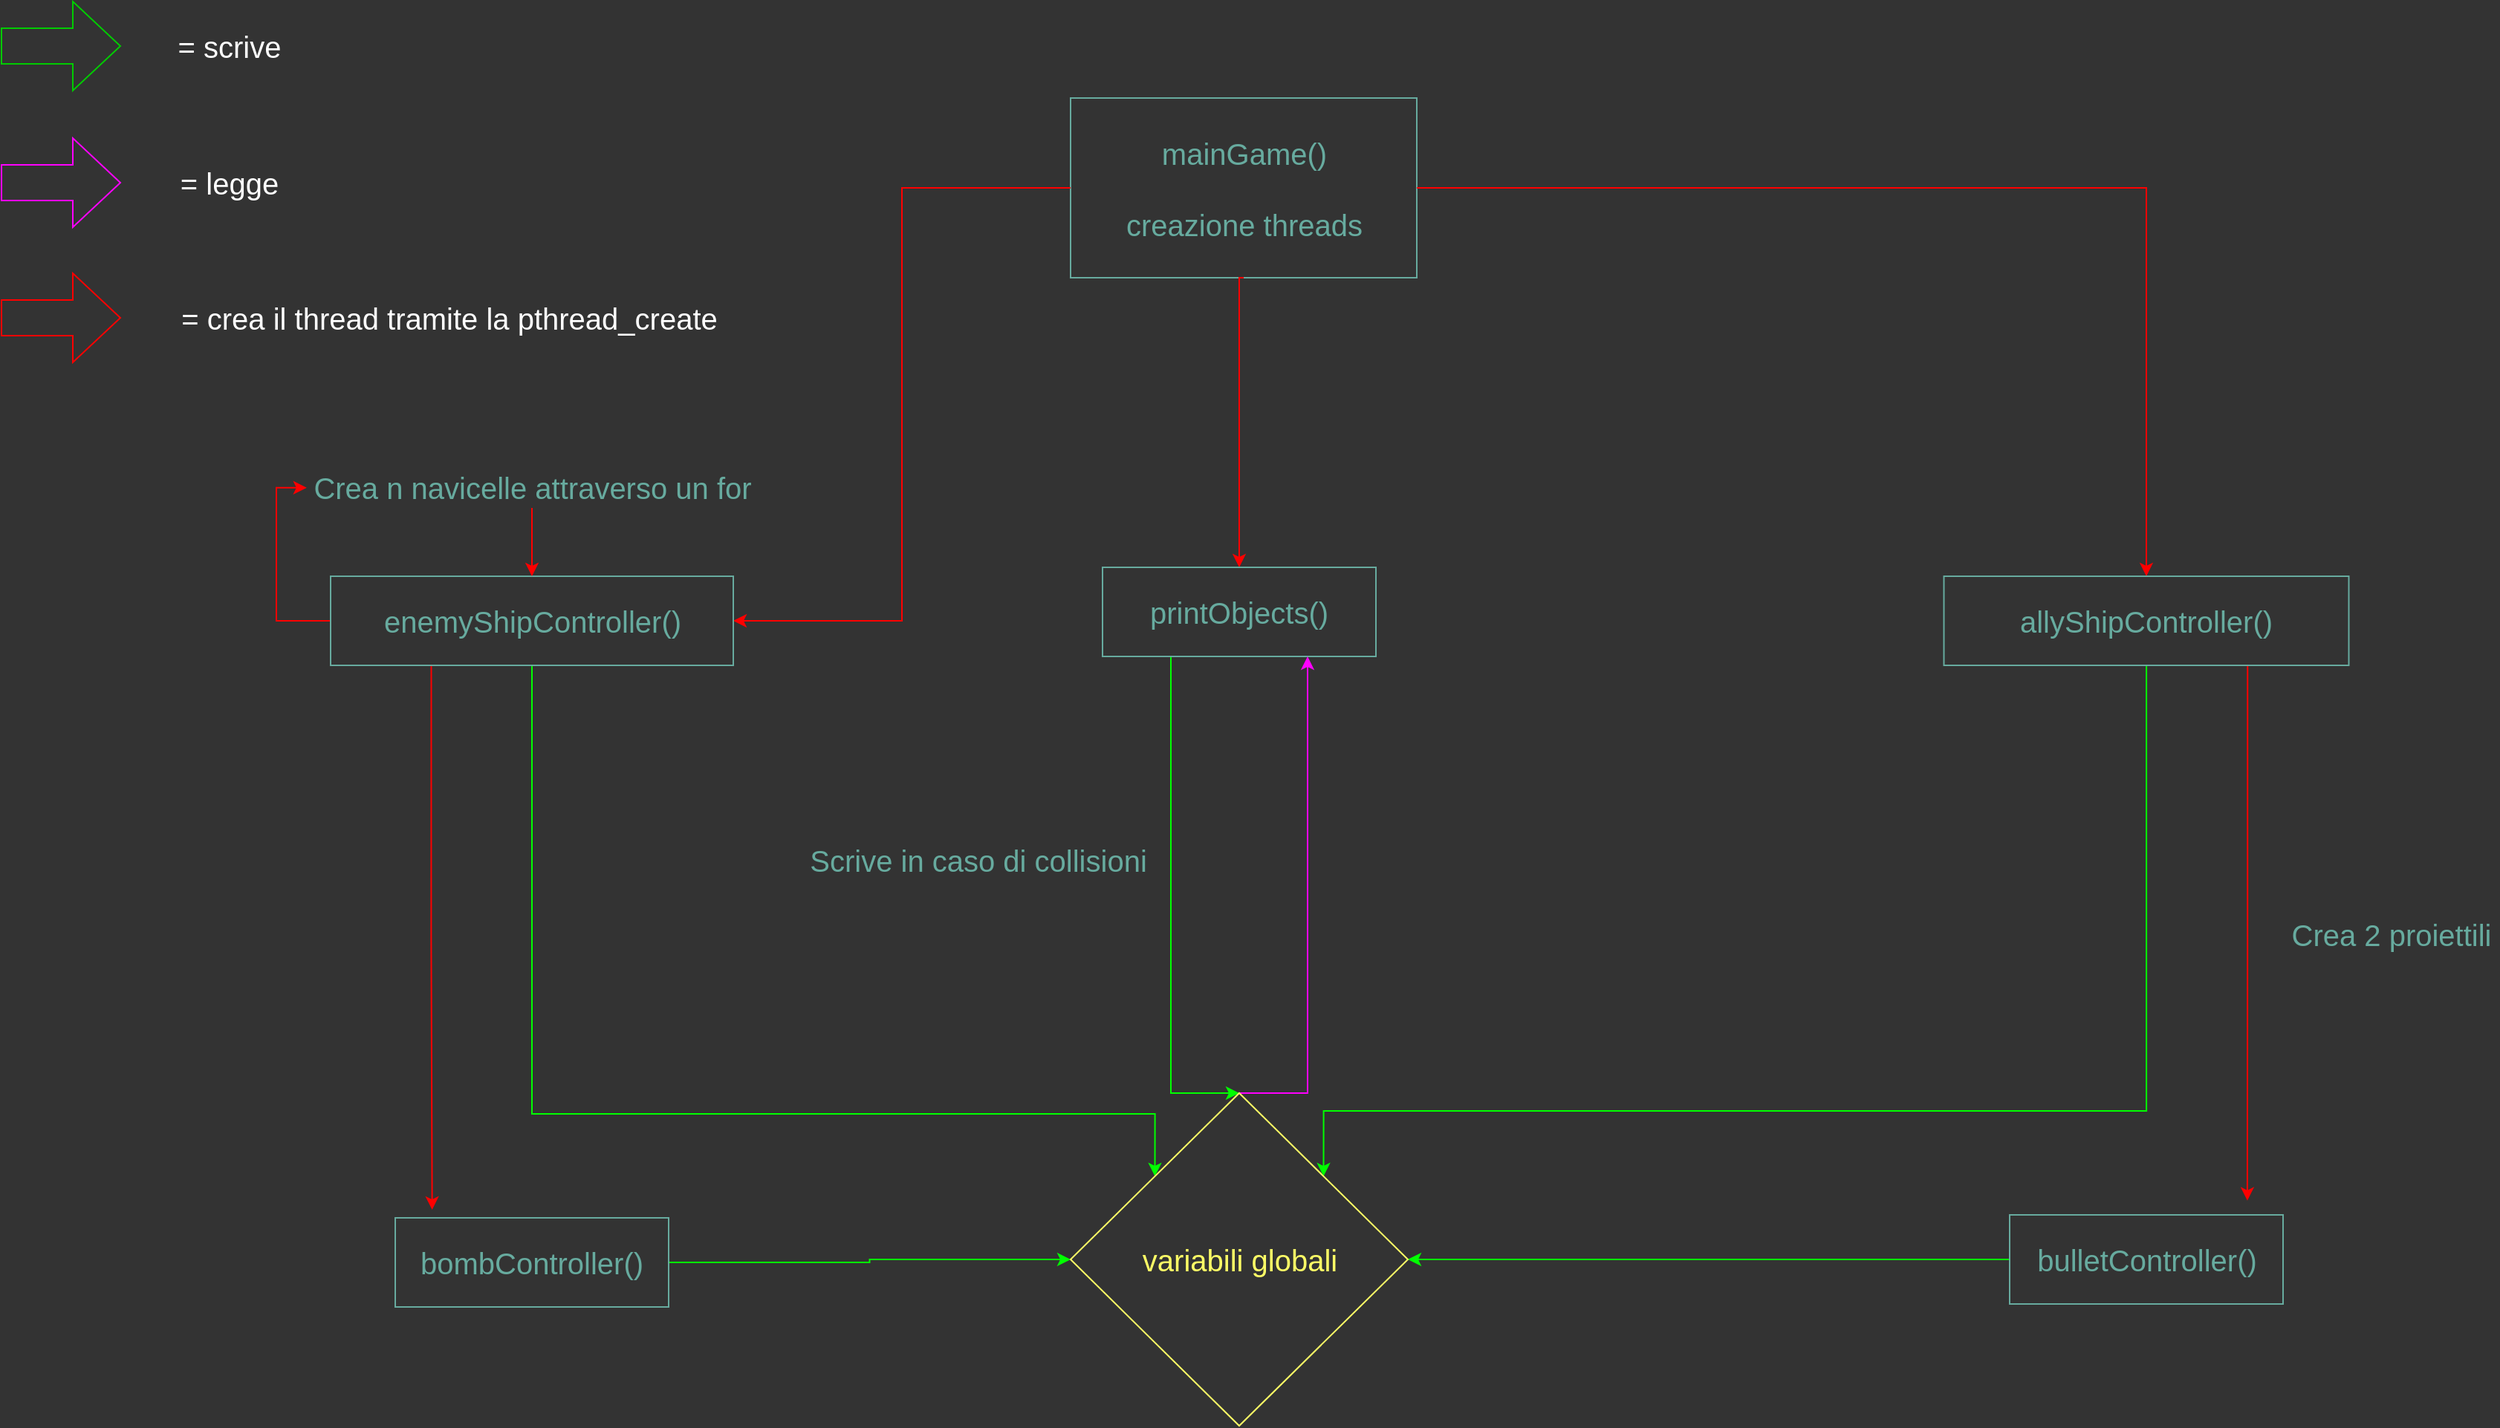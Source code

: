 <mxfile version="15.9.4" type="device"><diagram id="oOtS3LeUinIonREjGWab" name="Page-1"><mxGraphModel dx="2431" dy="1534" grid="0" gridSize="10" guides="1" tooltips="1" connect="1" arrows="1" fold="1" page="0" pageScale="1" pageWidth="1600" pageHeight="1200" background="#333333" math="0" shadow="0"><root><mxCell id="0"/><mxCell id="1" parent="0"/><mxCell id="560xliBjC_d70H9Ugip_-64" value="" style="shape=singleArrow;whiteSpace=wrap;html=1;arrowWidth=0.4;arrowSize=0.4;fontSize=20;fontColor=#FFFF66;strokeColor=#00CC00;fillColor=none;" parent="1" vertex="1"><mxGeometry x="-101" y="-14" width="80" height="60" as="geometry"/></mxCell><mxCell id="560xliBjC_d70H9Ugip_-65" value="= scrive" style="text;html=1;align=center;verticalAlign=middle;resizable=0;points=[];autosize=1;strokeColor=none;fillColor=none;fontSize=20;fontColor=#FFFFFF;" parent="1" vertex="1"><mxGeometry x="12" y="2" width="80" height="28" as="geometry"/></mxCell><mxCell id="560xliBjC_d70H9Ugip_-66" value="" style="shape=singleArrow;whiteSpace=wrap;html=1;arrowWidth=0.4;arrowSize=0.4;fontSize=20;fontColor=#FFFF66;strokeColor=#FF00FF;fillColor=none;" parent="1" vertex="1"><mxGeometry x="-101" y="78" width="80" height="60" as="geometry"/></mxCell><mxCell id="560xliBjC_d70H9Ugip_-67" value="= legge" style="text;html=1;align=center;verticalAlign=middle;resizable=0;points=[];autosize=1;strokeColor=none;fillColor=none;fontSize=20;fontColor=#FFFFFF;" parent="1" vertex="1"><mxGeometry x="14" y="94" width="76" height="28" as="geometry"/></mxCell><mxCell id="560xliBjC_d70H9Ugip_-106" value="mainGame()&lt;br&gt;&lt;br&gt;creazione threads&lt;br&gt;" style="rounded=0;whiteSpace=wrap;html=1;fillColor=none;strokeColor=#67AB9F;fontColor=#67AB9F;fontSize=20;" parent="1" vertex="1"><mxGeometry x="618.5" y="51" width="233" height="121" as="geometry"/></mxCell><mxCell id="560xliBjC_d70H9Ugip_-107" style="edgeStyle=orthogonalEdgeStyle;rounded=0;orthogonalLoop=1;jettySize=auto;html=1;exitX=0.5;exitY=1;exitDx=0;exitDy=0;entryX=0.5;entryY=0;entryDx=0;entryDy=0;fontSize=20;fontColor=#0000FF;strokeColor=#FF0000;" parent="1" source="560xliBjC_d70H9Ugip_-106" target="560xliBjC_d70H9Ugip_-109" edge="1"><mxGeometry relative="1" as="geometry"><mxPoint x="732" y="265.0" as="targetPoint"/><mxPoint x="732" y="247.0" as="sourcePoint"/><Array as="points"><mxPoint x="732" y="172"/></Array></mxGeometry></mxCell><mxCell id="GgNctNkDgazTRvdnGFS8-1" style="edgeStyle=orthogonalEdgeStyle;rounded=0;orthogonalLoop=1;jettySize=auto;html=1;entryX=1;entryY=0.5;entryDx=0;entryDy=0;strokeColor=#FF0000;exitX=0;exitY=0.5;exitDx=0;exitDy=0;" edge="1" parent="1" source="560xliBjC_d70H9Ugip_-106" target="560xliBjC_d70H9Ugip_-116"><mxGeometry relative="1" as="geometry"><mxPoint x="636.0" y="193.571" as="sourcePoint"/></mxGeometry></mxCell><mxCell id="GgNctNkDgazTRvdnGFS8-2" style="edgeStyle=orthogonalEdgeStyle;rounded=0;orthogonalLoop=1;jettySize=auto;html=1;entryX=0.5;entryY=0;entryDx=0;entryDy=0;strokeColor=#FF0000;exitX=1;exitY=0.5;exitDx=0;exitDy=0;" edge="1" parent="1" source="560xliBjC_d70H9Ugip_-106" target="560xliBjC_d70H9Ugip_-112"><mxGeometry relative="1" as="geometry"><mxPoint x="828.0" y="193.571" as="sourcePoint"/></mxGeometry></mxCell><mxCell id="GgNctNkDgazTRvdnGFS8-23" style="edgeStyle=orthogonalEdgeStyle;rounded=0;orthogonalLoop=1;jettySize=auto;html=1;exitX=0.25;exitY=1;exitDx=0;exitDy=0;entryX=0.5;entryY=0;entryDx=0;entryDy=0;strokeColor=#00FF00;" edge="1" parent="1" source="560xliBjC_d70H9Ugip_-109" target="560xliBjC_d70H9Ugip_-139"><mxGeometry relative="1" as="geometry"><Array as="points"><mxPoint x="686" y="721"/></Array></mxGeometry></mxCell><mxCell id="560xliBjC_d70H9Ugip_-109" value="printObjects()" style="rounded=0;whiteSpace=wrap;html=1;fillColor=none;strokeColor=#67AB9F;fontColor=#67AB9F;fontSize=20;" parent="1" vertex="1"><mxGeometry x="640" y="367" width="184" height="60" as="geometry"/></mxCell><mxCell id="GgNctNkDgazTRvdnGFS8-9" style="edgeStyle=orthogonalEdgeStyle;rounded=0;orthogonalLoop=1;jettySize=auto;html=1;entryX=1;entryY=0;entryDx=0;entryDy=0;strokeColor=#00FF00;" edge="1" parent="1" source="560xliBjC_d70H9Ugip_-112" target="560xliBjC_d70H9Ugip_-139"><mxGeometry relative="1" as="geometry"><Array as="points"><mxPoint x="1343" y="733"/><mxPoint x="789" y="733"/></Array></mxGeometry></mxCell><mxCell id="GgNctNkDgazTRvdnGFS8-12" style="edgeStyle=orthogonalEdgeStyle;rounded=0;orthogonalLoop=1;jettySize=auto;html=1;exitX=0.75;exitY=1;exitDx=0;exitDy=0;strokeColor=#FF0000;" edge="1" parent="1" source="560xliBjC_d70H9Ugip_-112"><mxGeometry relative="1" as="geometry"><mxPoint x="1410.462" y="793.385" as="targetPoint"/></mxGeometry></mxCell><mxCell id="560xliBjC_d70H9Ugip_-112" value="allyShipController()" style="rounded=0;whiteSpace=wrap;html=1;fillColor=none;strokeColor=#67AB9F;fontColor=#67AB9F;fontSize=20;" parent="1" vertex="1"><mxGeometry x="1206.25" y="373" width="272.5" height="60" as="geometry"/></mxCell><mxCell id="GgNctNkDgazTRvdnGFS8-10" style="edgeStyle=orthogonalEdgeStyle;rounded=0;orthogonalLoop=1;jettySize=auto;html=1;entryX=0;entryY=0;entryDx=0;entryDy=0;strokeColor=#00FF00;" edge="1" parent="1" source="560xliBjC_d70H9Ugip_-116" target="560xliBjC_d70H9Ugip_-139"><mxGeometry relative="1" as="geometry"><Array as="points"><mxPoint x="256" y="735"/><mxPoint x="675" y="735"/></Array></mxGeometry></mxCell><mxCell id="GgNctNkDgazTRvdnGFS8-11" style="edgeStyle=orthogonalEdgeStyle;rounded=0;orthogonalLoop=1;jettySize=auto;html=1;exitX=0.25;exitY=1;exitDx=0;exitDy=0;entryX=0.135;entryY=-0.091;entryDx=0;entryDy=0;entryPerimeter=0;strokeColor=#FF0000;" edge="1" parent="1" source="560xliBjC_d70H9Ugip_-116" target="560xliBjC_d70H9Ugip_-120"><mxGeometry relative="1" as="geometry"/></mxCell><mxCell id="GgNctNkDgazTRvdnGFS8-19" style="edgeStyle=orthogonalEdgeStyle;rounded=0;orthogonalLoop=1;jettySize=auto;html=1;entryX=0.003;entryY=0.514;entryDx=0;entryDy=0;entryPerimeter=0;strokeColor=#FF0000;" edge="1" parent="1" source="560xliBjC_d70H9Ugip_-116" target="560xliBjC_d70H9Ugip_-132"><mxGeometry relative="1" as="geometry"><Array as="points"><mxPoint x="84" y="403"/><mxPoint x="84" y="313"/></Array></mxGeometry></mxCell><mxCell id="560xliBjC_d70H9Ugip_-116" value="enemyShipController()" style="rounded=0;whiteSpace=wrap;html=1;fillColor=none;strokeColor=#67AB9F;fontColor=#67AB9F;fontSize=20;" parent="1" vertex="1"><mxGeometry x="120.5" y="373" width="271" height="60" as="geometry"/></mxCell><mxCell id="4GGWnoIUCMoionLVHQAx-26" style="edgeStyle=orthogonalEdgeStyle;rounded=0;orthogonalLoop=1;jettySize=auto;html=1;exitX=0;exitY=0.5;exitDx=0;exitDy=0;entryX=1;entryY=0.5;entryDx=0;entryDy=0;strokeColor=#00FF00;" parent="1" source="560xliBjC_d70H9Ugip_-118" target="560xliBjC_d70H9Ugip_-139" edge="1"><mxGeometry relative="1" as="geometry"/></mxCell><mxCell id="560xliBjC_d70H9Ugip_-118" value="bulletController()" style="rounded=0;whiteSpace=wrap;html=1;fillColor=none;strokeColor=#67AB9F;fontColor=#67AB9F;fontSize=20;" parent="1" vertex="1"><mxGeometry x="1250.5" y="803" width="184" height="60" as="geometry"/></mxCell><mxCell id="4GGWnoIUCMoionLVHQAx-25" style="edgeStyle=orthogonalEdgeStyle;rounded=0;orthogonalLoop=1;jettySize=auto;html=1;exitX=1;exitY=0.5;exitDx=0;exitDy=0;entryX=0;entryY=0.5;entryDx=0;entryDy=0;strokeColor=#00FF00;" parent="1" source="560xliBjC_d70H9Ugip_-120" target="560xliBjC_d70H9Ugip_-139" edge="1"><mxGeometry relative="1" as="geometry"/></mxCell><mxCell id="560xliBjC_d70H9Ugip_-120" value="bombController()" style="rounded=0;whiteSpace=wrap;html=1;fillColor=none;strokeColor=#67AB9F;fontColor=#67AB9F;fontSize=20;" parent="1" vertex="1"><mxGeometry x="164" y="805" width="184" height="60" as="geometry"/></mxCell><mxCell id="GgNctNkDgazTRvdnGFS8-20" style="edgeStyle=orthogonalEdgeStyle;rounded=0;orthogonalLoop=1;jettySize=auto;html=1;entryX=0.5;entryY=0;entryDx=0;entryDy=0;strokeColor=#FF0000;" edge="1" parent="1" source="560xliBjC_d70H9Ugip_-132" target="560xliBjC_d70H9Ugip_-116"><mxGeometry relative="1" as="geometry"/></mxCell><mxCell id="560xliBjC_d70H9Ugip_-132" value="Crea n navicelle attraverso un for" style="text;html=1;align=center;verticalAlign=middle;resizable=0;points=[];autosize=1;strokeColor=none;fillColor=none;fontSize=20;fontColor=#67AB9F;" parent="1" vertex="1"><mxGeometry x="103.5" y="299" width="305" height="28" as="geometry"/></mxCell><mxCell id="GgNctNkDgazTRvdnGFS8-22" style="edgeStyle=orthogonalEdgeStyle;rounded=0;orthogonalLoop=1;jettySize=auto;html=1;exitX=0.5;exitY=0;exitDx=0;exitDy=0;entryX=0.75;entryY=1;entryDx=0;entryDy=0;strokeColor=#FF00FF;" edge="1" parent="1" source="560xliBjC_d70H9Ugip_-139" target="560xliBjC_d70H9Ugip_-109"><mxGeometry relative="1" as="geometry"><Array as="points"><mxPoint x="778" y="721"/></Array></mxGeometry></mxCell><mxCell id="560xliBjC_d70H9Ugip_-139" value="&lt;font color=&quot;#ffff66&quot;&gt;variabili globali&lt;/font&gt;" style="rhombus;whiteSpace=wrap;html=1;fontSize=20;fontColor=#67AB9F;strokeColor=#FFFF66;fillColor=none;" parent="1" vertex="1"><mxGeometry x="618.5" y="721" width="227" height="224" as="geometry"/></mxCell><mxCell id="GgNctNkDgazTRvdnGFS8-6" value="Scrive in caso di collisioni" style="text;html=1;align=center;verticalAlign=middle;resizable=0;points=[];autosize=1;strokeColor=none;fillColor=none;fontSize=20;fontColor=#67AB9F;" vertex="1" parent="1"><mxGeometry x="437" y="550" width="237" height="28" as="geometry"/></mxCell><mxCell id="GgNctNkDgazTRvdnGFS8-24" value="Crea 2 proiettili" style="text;html=1;align=center;verticalAlign=middle;resizable=0;points=[];autosize=1;strokeColor=none;fillColor=none;fontSize=20;fontColor=#67AB9F;" vertex="1" parent="1"><mxGeometry x="1434.5" y="600" width="145" height="28" as="geometry"/></mxCell><mxCell id="GgNctNkDgazTRvdnGFS8-25" value="" style="shape=singleArrow;whiteSpace=wrap;html=1;arrowWidth=0.4;arrowSize=0.4;fontSize=20;fontColor=#FFFF66;strokeColor=#FF0000;fillColor=none;" vertex="1" parent="1"><mxGeometry x="-101" y="169" width="80" height="60" as="geometry"/></mxCell><mxCell id="GgNctNkDgazTRvdnGFS8-26" value="= crea il thread tramite la pthread_create" style="text;html=1;align=center;verticalAlign=middle;resizable=0;points=[];autosize=1;strokeColor=none;fillColor=none;fontSize=20;fontColor=#FFFFFF;" vertex="1" parent="1"><mxGeometry x="14" y="185" width="371" height="28" as="geometry"/></mxCell></root></mxGraphModel></diagram></mxfile>